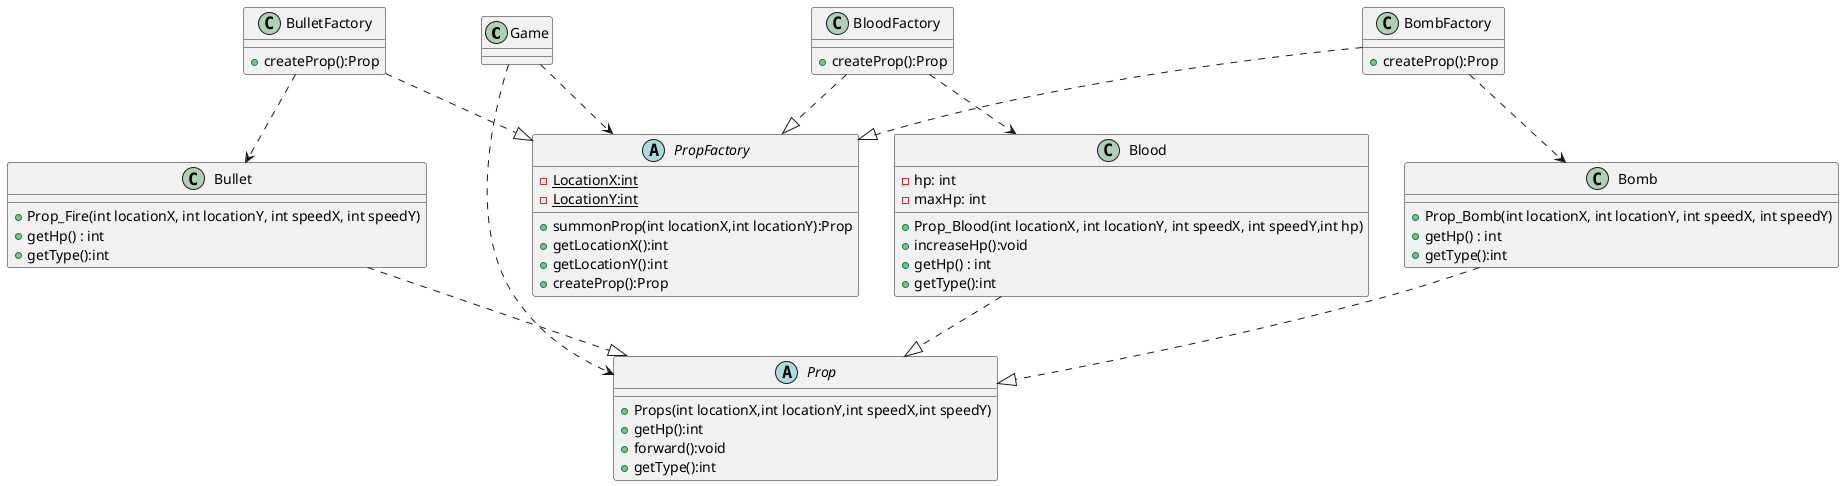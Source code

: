 @startuml
'https://plantuml.com/class-diagram

class Game
Abstract class PropFactory{
    - {static}LocationX:int
    - {static}LocationY:int

    + summonProp(int locationX,int locationY):Prop
    + getLocationX():int
    + getLocationY():int
    + createProp():Prop
}
Abstract class Prop{
    + Props(int locationX,int locationY,int speedX,int speedY)
    + getHp():int
    + forward():void
    + getType():int
}
class BloodFactory{
    + createProp():Prop
}
class BombFactory{
    + createProp():Prop
}
class BulletFactory{
    + createProp():Prop
}
class Blood{
    - hp: int
    - maxHp: int
    + Prop_Blood(int locationX, int locationY, int speedX, int speedY,int hp)
    + increaseHp():void
    +getHp() : int
    +getType():int
}
class Bomb{
    + Prop_Bomb(int locationX, int locationY, int speedX, int speedY)
    + getHp() : int
    + getType():int
}
class Bullet{
     + Prop_Fire(int locationX, int locationY, int speedX, int speedY)
     + getHp() : int
     + getType():int
}
Game..>PropFactory
Game..>Prop
Blood..|>Prop
Bomb..|>Prop
Bullet..|>Prop
BulletFactory..|>PropFactory
BloodFactory..|>PropFactory
BombFactory..|>PropFactory
BulletFactory..>Bullet
BloodFactory..>Blood
BombFactory..>Bomb
@enduml